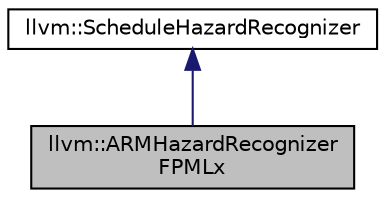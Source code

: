 digraph "llvm::ARMHazardRecognizerFPMLx"
{
 // LATEX_PDF_SIZE
  bgcolor="transparent";
  edge [fontname="Helvetica",fontsize="10",labelfontname="Helvetica",labelfontsize="10"];
  node [fontname="Helvetica",fontsize="10",shape=record];
  Node1 [label="llvm::ARMHazardRecognizer\lFPMLx",height=0.2,width=0.4,color="black", fillcolor="grey75", style="filled", fontcolor="black",tooltip=" "];
  Node2 -> Node1 [dir="back",color="midnightblue",fontsize="10",style="solid",fontname="Helvetica"];
  Node2 [label="llvm::ScheduleHazardRecognizer",height=0.2,width=0.4,color="black",URL="$classllvm_1_1ScheduleHazardRecognizer.html",tooltip="HazardRecognizer - This determines whether or not an instruction can be issued this cycle,..."];
}
